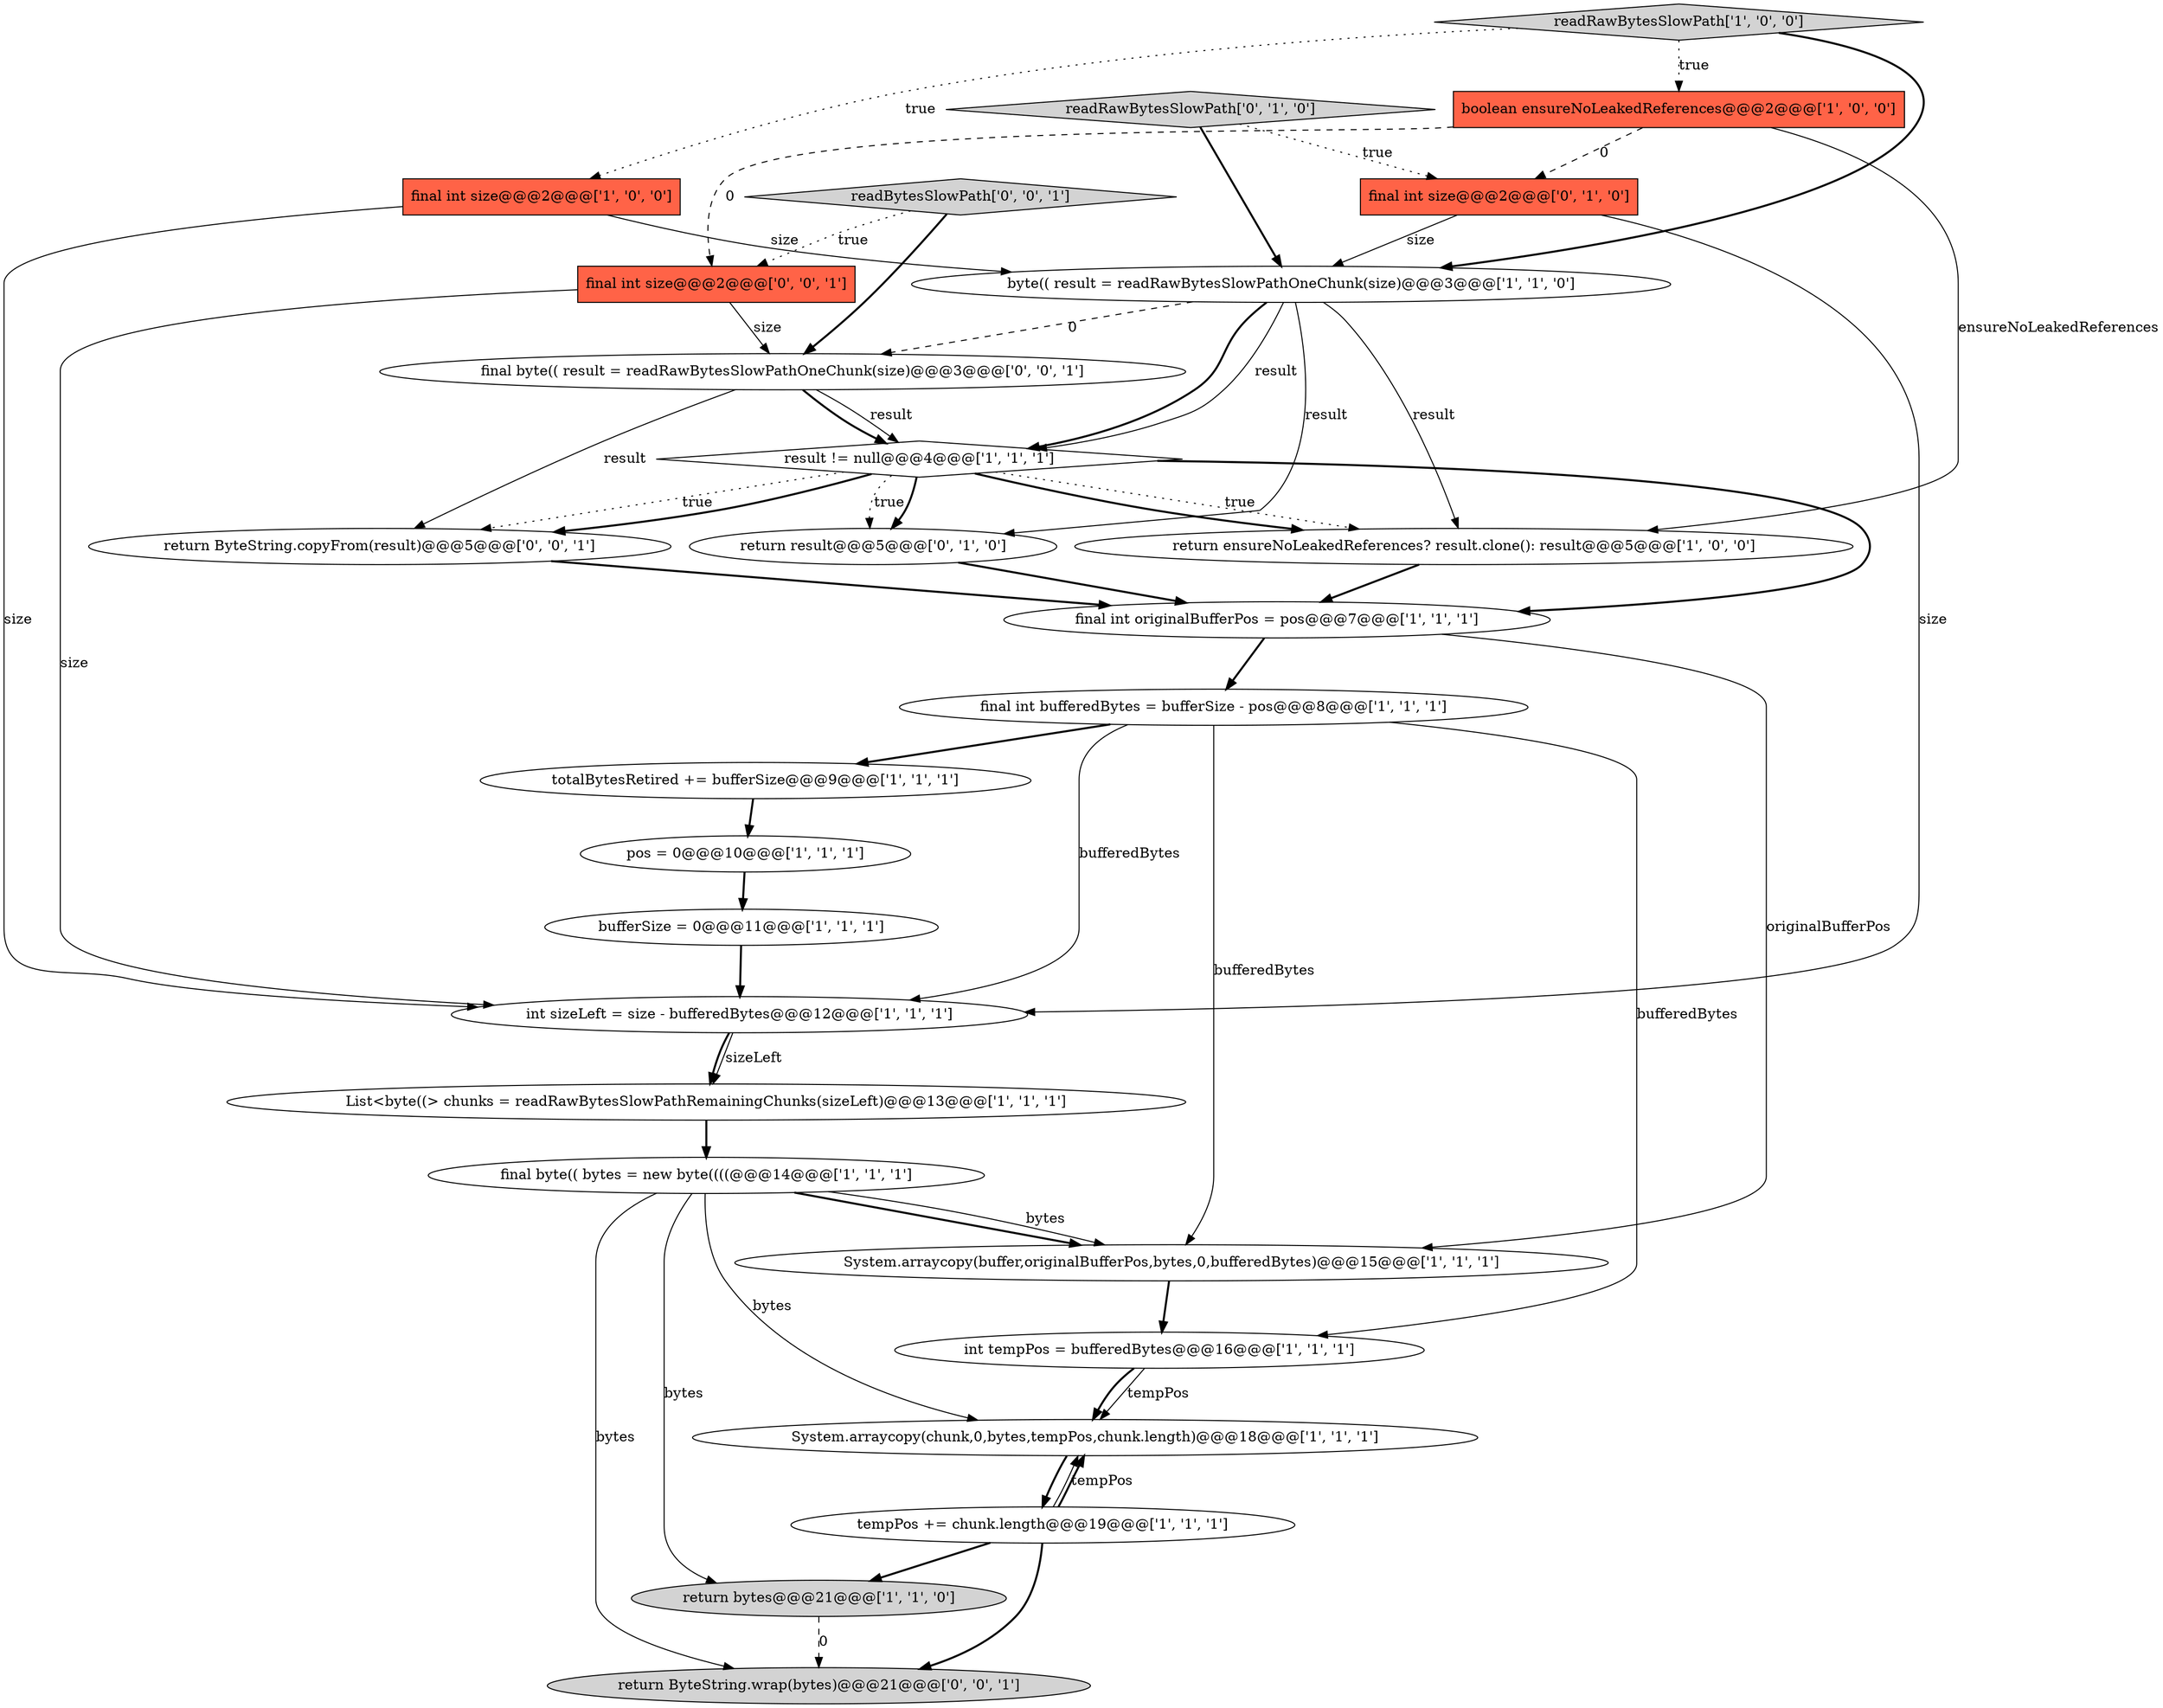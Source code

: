 digraph {
19 [style = filled, label = "final int size@@@2@@@['0', '1', '0']", fillcolor = tomato, shape = box image = "AAA1AAABBB2BBB"];
2 [style = filled, label = "int tempPos = bufferedBytes@@@16@@@['1', '1', '1']", fillcolor = white, shape = ellipse image = "AAA0AAABBB1BBB"];
20 [style = filled, label = "readRawBytesSlowPath['0', '1', '0']", fillcolor = lightgray, shape = diamond image = "AAA0AAABBB2BBB"];
11 [style = filled, label = "List<byte((> chunks = readRawBytesSlowPathRemainingChunks(sizeLeft)@@@13@@@['1', '1', '1']", fillcolor = white, shape = ellipse image = "AAA0AAABBB1BBB"];
7 [style = filled, label = "return ensureNoLeakedReferences? result.clone(): result@@@5@@@['1', '0', '0']", fillcolor = white, shape = ellipse image = "AAA0AAABBB1BBB"];
16 [style = filled, label = "tempPos += chunk.length@@@19@@@['1', '1', '1']", fillcolor = white, shape = ellipse image = "AAA0AAABBB1BBB"];
13 [style = filled, label = "bufferSize = 0@@@11@@@['1', '1', '1']", fillcolor = white, shape = ellipse image = "AAA0AAABBB1BBB"];
1 [style = filled, label = "byte(( result = readRawBytesSlowPathOneChunk(size)@@@3@@@['1', '1', '0']", fillcolor = white, shape = ellipse image = "AAA0AAABBB1BBB"];
3 [style = filled, label = "pos = 0@@@10@@@['1', '1', '1']", fillcolor = white, shape = ellipse image = "AAA0AAABBB1BBB"];
10 [style = filled, label = "final int bufferedBytes = bufferSize - pos@@@8@@@['1', '1', '1']", fillcolor = white, shape = ellipse image = "AAA0AAABBB1BBB"];
23 [style = filled, label = "return ByteString.wrap(bytes)@@@21@@@['0', '0', '1']", fillcolor = lightgray, shape = ellipse image = "AAA0AAABBB3BBB"];
9 [style = filled, label = "System.arraycopy(buffer,originalBufferPos,bytes,0,bufferedBytes)@@@15@@@['1', '1', '1']", fillcolor = white, shape = ellipse image = "AAA0AAABBB1BBB"];
12 [style = filled, label = "final int size@@@2@@@['1', '0', '0']", fillcolor = tomato, shape = box image = "AAA0AAABBB1BBB"];
15 [style = filled, label = "final int originalBufferPos = pos@@@7@@@['1', '1', '1']", fillcolor = white, shape = ellipse image = "AAA0AAABBB1BBB"];
8 [style = filled, label = "result != null@@@4@@@['1', '1', '1']", fillcolor = white, shape = diamond image = "AAA0AAABBB1BBB"];
5 [style = filled, label = "final byte(( bytes = new byte((((@@@14@@@['1', '1', '1']", fillcolor = white, shape = ellipse image = "AAA0AAABBB1BBB"];
21 [style = filled, label = "return result@@@5@@@['0', '1', '0']", fillcolor = white, shape = ellipse image = "AAA0AAABBB2BBB"];
25 [style = filled, label = "final byte(( result = readRawBytesSlowPathOneChunk(size)@@@3@@@['0', '0', '1']", fillcolor = white, shape = ellipse image = "AAA0AAABBB3BBB"];
0 [style = filled, label = "totalBytesRetired += bufferSize@@@9@@@['1', '1', '1']", fillcolor = white, shape = ellipse image = "AAA0AAABBB1BBB"];
26 [style = filled, label = "final int size@@@2@@@['0', '0', '1']", fillcolor = tomato, shape = box image = "AAA0AAABBB3BBB"];
14 [style = filled, label = "return bytes@@@21@@@['1', '1', '0']", fillcolor = lightgray, shape = ellipse image = "AAA0AAABBB1BBB"];
4 [style = filled, label = "int sizeLeft = size - bufferedBytes@@@12@@@['1', '1', '1']", fillcolor = white, shape = ellipse image = "AAA0AAABBB1BBB"];
17 [style = filled, label = "boolean ensureNoLeakedReferences@@@2@@@['1', '0', '0']", fillcolor = tomato, shape = box image = "AAA1AAABBB1BBB"];
22 [style = filled, label = "readBytesSlowPath['0', '0', '1']", fillcolor = lightgray, shape = diamond image = "AAA0AAABBB3BBB"];
24 [style = filled, label = "return ByteString.copyFrom(result)@@@5@@@['0', '0', '1']", fillcolor = white, shape = ellipse image = "AAA0AAABBB3BBB"];
6 [style = filled, label = "System.arraycopy(chunk,0,bytes,tempPos,chunk.length)@@@18@@@['1', '1', '1']", fillcolor = white, shape = ellipse image = "AAA0AAABBB1BBB"];
18 [style = filled, label = "readRawBytesSlowPath['1', '0', '0']", fillcolor = lightgray, shape = diamond image = "AAA0AAABBB1BBB"];
0->3 [style = bold, label=""];
15->9 [style = solid, label="originalBufferPos"];
22->25 [style = bold, label=""];
12->1 [style = solid, label="size"];
1->21 [style = solid, label="result"];
15->10 [style = bold, label=""];
2->6 [style = solid, label="tempPos"];
1->8 [style = bold, label=""];
8->15 [style = bold, label=""];
5->9 [style = bold, label=""];
8->21 [style = dotted, label="true"];
24->15 [style = bold, label=""];
26->25 [style = solid, label="size"];
9->2 [style = bold, label=""];
2->6 [style = bold, label=""];
16->6 [style = bold, label=""];
21->15 [style = bold, label=""];
12->4 [style = solid, label="size"];
8->7 [style = dotted, label="true"];
5->9 [style = solid, label="bytes"];
1->8 [style = solid, label="result"];
19->1 [style = solid, label="size"];
25->8 [style = solid, label="result"];
16->23 [style = bold, label=""];
19->4 [style = solid, label="size"];
20->1 [style = bold, label=""];
8->24 [style = dotted, label="true"];
8->7 [style = bold, label=""];
1->7 [style = solid, label="result"];
5->23 [style = solid, label="bytes"];
11->5 [style = bold, label=""];
17->7 [style = solid, label="ensureNoLeakedReferences"];
14->23 [style = dashed, label="0"];
18->12 [style = dotted, label="true"];
10->2 [style = solid, label="bufferedBytes"];
18->1 [style = bold, label=""];
22->26 [style = dotted, label="true"];
5->14 [style = solid, label="bytes"];
6->16 [style = bold, label=""];
10->0 [style = bold, label=""];
10->9 [style = solid, label="bufferedBytes"];
5->6 [style = solid, label="bytes"];
10->4 [style = solid, label="bufferedBytes"];
3->13 [style = bold, label=""];
8->21 [style = bold, label=""];
16->6 [style = solid, label="tempPos"];
7->15 [style = bold, label=""];
16->14 [style = bold, label=""];
25->8 [style = bold, label=""];
20->19 [style = dotted, label="true"];
17->26 [style = dashed, label="0"];
18->17 [style = dotted, label="true"];
25->24 [style = solid, label="result"];
4->11 [style = bold, label=""];
1->25 [style = dashed, label="0"];
4->11 [style = solid, label="sizeLeft"];
26->4 [style = solid, label="size"];
17->19 [style = dashed, label="0"];
13->4 [style = bold, label=""];
8->24 [style = bold, label=""];
}
